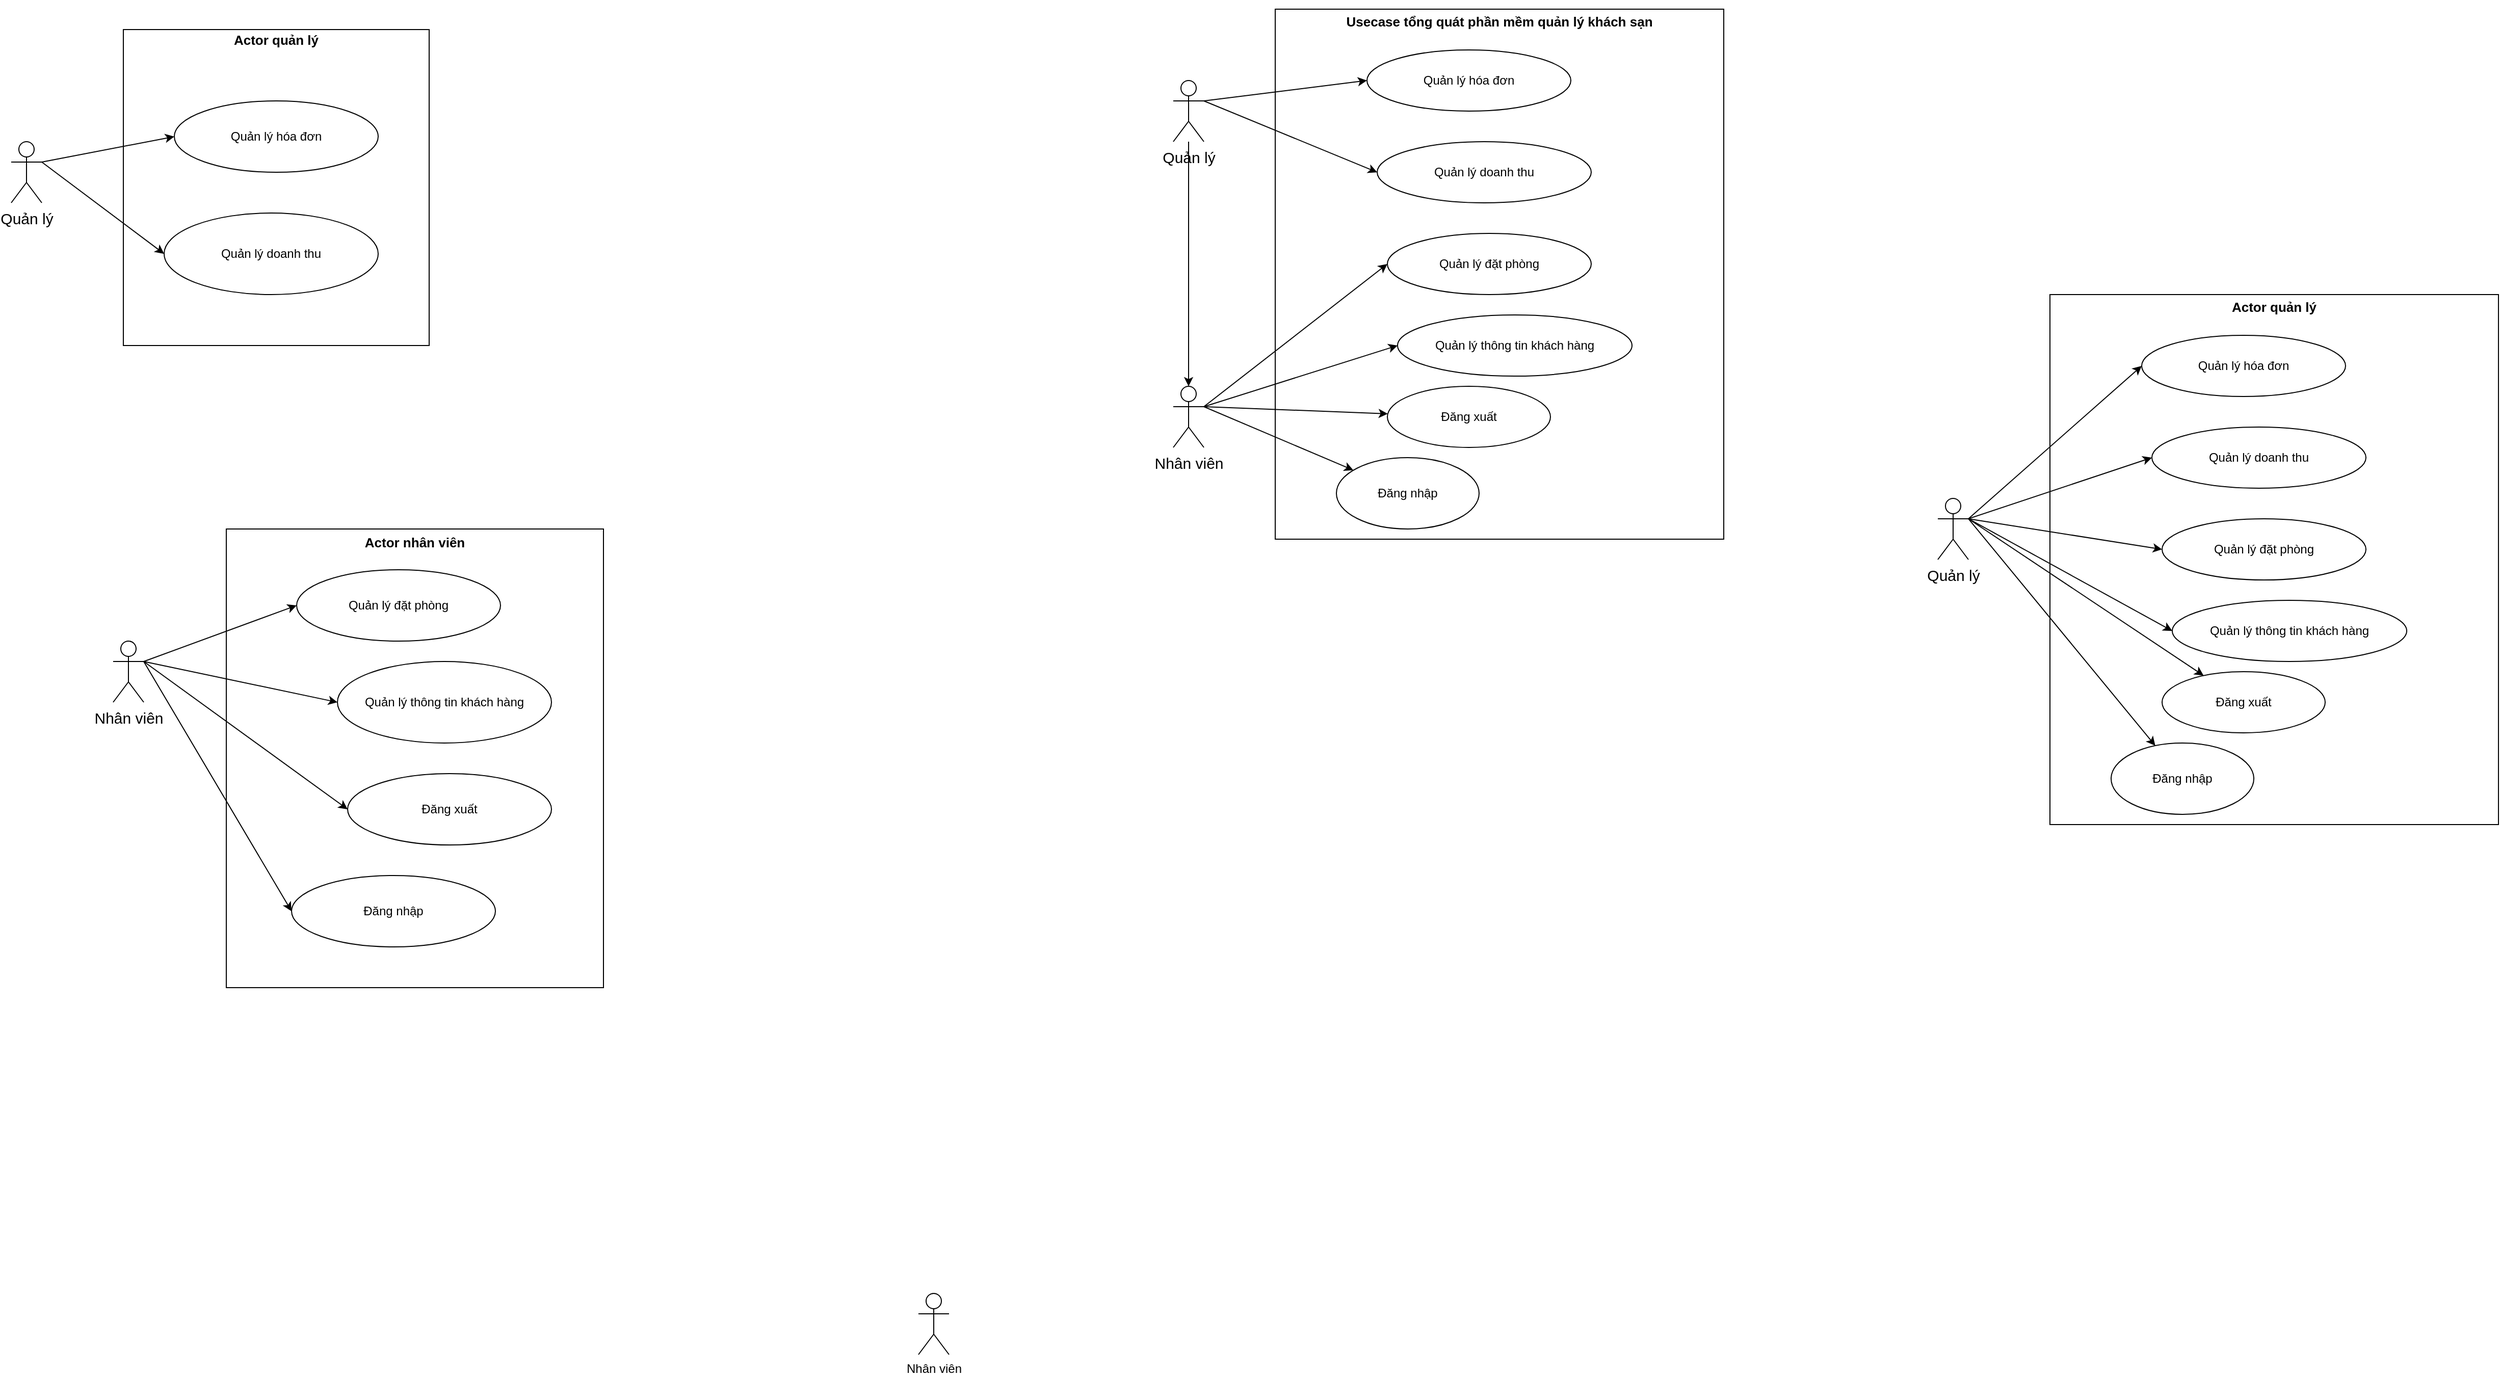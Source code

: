 <mxfile version="28.1.2">
  <diagram name="Page-1" id="VpdlwSJxh2RRlh5GWPK2">
    <mxGraphModel dx="5064" dy="2900" grid="1" gridSize="10" guides="1" tooltips="1" connect="1" arrows="1" fold="1" page="1" pageScale="1" pageWidth="850" pageHeight="1100" math="0" shadow="0">
      <root>
        <mxCell id="0" />
        <mxCell id="1" parent="0" />
        <mxCell id="nNNA26ouB6ZM9N3QlCfT-21" value="" style="group" parent="1" vertex="1" connectable="0">
          <mxGeometry x="-3060" y="-2100" width="540" height="520" as="geometry" />
        </mxCell>
        <mxCell id="nNNA26ouB6ZM9N3QlCfT-1" value="&lt;p style=&quot;text-align: left;&quot;&gt;&lt;b&gt;Usecase tổng quát phần mềm quản lý khách sạn&lt;/b&gt;&lt;/p&gt;&lt;div&gt;&lt;br&gt;&lt;/div&gt;" style="rounded=0;whiteSpace=wrap;html=1;direction=south;spacingBottom=480;fontSize=13;" parent="nNNA26ouB6ZM9N3QlCfT-21" vertex="1">
          <mxGeometry x="100" width="440" height="520" as="geometry" />
        </mxCell>
        <mxCell id="nNNA26ouB6ZM9N3QlCfT-4" value="" style="edgeStyle=orthogonalEdgeStyle;rounded=0;orthogonalLoop=1;jettySize=auto;html=1;" parent="nNNA26ouB6ZM9N3QlCfT-21" source="nNNA26ouB6ZM9N3QlCfT-2" target="nNNA26ouB6ZM9N3QlCfT-3" edge="1">
          <mxGeometry relative="1" as="geometry" />
        </mxCell>
        <mxCell id="nNNA26ouB6ZM9N3QlCfT-2" value="&lt;font style=&quot;font-size: 15px;&quot;&gt;Quản lý&lt;/font&gt;" style="shape=umlActor;verticalLabelPosition=bottom;verticalAlign=top;html=1;outlineConnect=0;" parent="nNNA26ouB6ZM9N3QlCfT-21" vertex="1">
          <mxGeometry y="70" width="30" height="60" as="geometry" />
        </mxCell>
        <mxCell id="nNNA26ouB6ZM9N3QlCfT-3" value="&lt;font style=&quot;font-size: 15px;&quot;&gt;Nhân viên&lt;/font&gt;" style="shape=umlActor;verticalLabelPosition=bottom;verticalAlign=top;html=1;outlineConnect=0;" parent="nNNA26ouB6ZM9N3QlCfT-21" vertex="1">
          <mxGeometry y="370" width="30" height="60" as="geometry" />
        </mxCell>
        <mxCell id="nNNA26ouB6ZM9N3QlCfT-5" value="Đăng nhập" style="ellipse;whiteSpace=wrap;html=1;" parent="nNNA26ouB6ZM9N3QlCfT-21" vertex="1">
          <mxGeometry x="160" y="440" width="140" height="70" as="geometry" />
        </mxCell>
        <mxCell id="nNNA26ouB6ZM9N3QlCfT-6" value="Đăng xuất" style="ellipse;whiteSpace=wrap;html=1;" parent="nNNA26ouB6ZM9N3QlCfT-21" vertex="1">
          <mxGeometry x="210" y="370" width="160" height="60" as="geometry" />
        </mxCell>
        <mxCell id="nNNA26ouB6ZM9N3QlCfT-10" value="Quản lý đặt phòng" style="ellipse;whiteSpace=wrap;html=1;" parent="nNNA26ouB6ZM9N3QlCfT-21" vertex="1">
          <mxGeometry x="210" y="220" width="200" height="60" as="geometry" />
        </mxCell>
        <mxCell id="nNNA26ouB6ZM9N3QlCfT-11" value="Quản lý hóa đơn" style="ellipse;whiteSpace=wrap;html=1;" parent="nNNA26ouB6ZM9N3QlCfT-21" vertex="1">
          <mxGeometry x="190" y="40" width="200" height="60" as="geometry" />
        </mxCell>
        <mxCell id="nNNA26ouB6ZM9N3QlCfT-13" value="Quản lý doanh thu" style="ellipse;whiteSpace=wrap;html=1;" parent="nNNA26ouB6ZM9N3QlCfT-21" vertex="1">
          <mxGeometry x="200" y="130" width="210" height="60" as="geometry" />
        </mxCell>
        <mxCell id="nNNA26ouB6ZM9N3QlCfT-14" value="Quản lý thông tin khách hàng" style="ellipse;whiteSpace=wrap;html=1;" parent="nNNA26ouB6ZM9N3QlCfT-21" vertex="1">
          <mxGeometry x="220" y="300" width="230" height="60" as="geometry" />
        </mxCell>
        <mxCell id="nNNA26ouB6ZM9N3QlCfT-15" value="" style="endArrow=classic;html=1;rounded=0;entryX=0;entryY=0.5;entryDx=0;entryDy=0;exitX=1;exitY=0.333;exitDx=0;exitDy=0;exitPerimeter=0;" parent="nNNA26ouB6ZM9N3QlCfT-21" source="nNNA26ouB6ZM9N3QlCfT-2" target="nNNA26ouB6ZM9N3QlCfT-11" edge="1">
          <mxGeometry width="50" height="50" relative="1" as="geometry">
            <mxPoint x="30" y="130" as="sourcePoint" />
            <mxPoint x="90" y="80" as="targetPoint" />
          </mxGeometry>
        </mxCell>
        <mxCell id="nNNA26ouB6ZM9N3QlCfT-16" value="" style="endArrow=classic;html=1;rounded=0;exitX=1;exitY=0.333;exitDx=0;exitDy=0;exitPerimeter=0;" parent="nNNA26ouB6ZM9N3QlCfT-21" source="nNNA26ouB6ZM9N3QlCfT-3" target="nNNA26ouB6ZM9N3QlCfT-5" edge="1">
          <mxGeometry width="50" height="50" relative="1" as="geometry">
            <mxPoint x="20" y="420" as="sourcePoint" />
            <mxPoint x="80" y="340" as="targetPoint" />
          </mxGeometry>
        </mxCell>
        <mxCell id="nNNA26ouB6ZM9N3QlCfT-17" value="" style="endArrow=classic;html=1;rounded=0;exitX=1;exitY=0.333;exitDx=0;exitDy=0;exitPerimeter=0;" parent="nNNA26ouB6ZM9N3QlCfT-21" source="nNNA26ouB6ZM9N3QlCfT-3" target="nNNA26ouB6ZM9N3QlCfT-6" edge="1">
          <mxGeometry width="50" height="50" relative="1" as="geometry">
            <mxPoint x="40" y="390" as="sourcePoint" />
            <mxPoint x="182" y="454" as="targetPoint" />
          </mxGeometry>
        </mxCell>
        <mxCell id="nNNA26ouB6ZM9N3QlCfT-18" value="" style="endArrow=classic;html=1;rounded=0;entryX=0;entryY=0.5;entryDx=0;entryDy=0;" parent="nNNA26ouB6ZM9N3QlCfT-21" target="nNNA26ouB6ZM9N3QlCfT-14" edge="1">
          <mxGeometry width="50" height="50" relative="1" as="geometry">
            <mxPoint x="30" y="390" as="sourcePoint" />
            <mxPoint x="230" y="377" as="targetPoint" />
          </mxGeometry>
        </mxCell>
        <mxCell id="nNNA26ouB6ZM9N3QlCfT-19" value="" style="endArrow=classic;html=1;rounded=0;entryX=0;entryY=0.5;entryDx=0;entryDy=0;" parent="nNNA26ouB6ZM9N3QlCfT-21" target="nNNA26ouB6ZM9N3QlCfT-10" edge="1">
          <mxGeometry width="50" height="50" relative="1" as="geometry">
            <mxPoint x="30" y="390" as="sourcePoint" />
            <mxPoint x="240" y="397" as="targetPoint" />
          </mxGeometry>
        </mxCell>
        <mxCell id="nNNA26ouB6ZM9N3QlCfT-20" value="" style="endArrow=classic;html=1;rounded=0;entryX=0;entryY=0.5;entryDx=0;entryDy=0;exitX=1;exitY=0.333;exitDx=0;exitDy=0;exitPerimeter=0;" parent="nNNA26ouB6ZM9N3QlCfT-21" source="nNNA26ouB6ZM9N3QlCfT-2" target="nNNA26ouB6ZM9N3QlCfT-13" edge="1">
          <mxGeometry width="50" height="50" relative="1" as="geometry">
            <mxPoint x="170" y="180" as="sourcePoint" />
            <mxPoint x="330" y="120" as="targetPoint" />
          </mxGeometry>
        </mxCell>
        <mxCell id="nNNA26ouB6ZM9N3QlCfT-33" value="" style="group" parent="1" vertex="1" connectable="0">
          <mxGeometry x="-4200" y="-2080" width="410" height="310" as="geometry" />
        </mxCell>
        <mxCell id="nNNA26ouB6ZM9N3QlCfT-22" value="&lt;font style=&quot;font-size: 15px;&quot;&gt;Quản lý&lt;/font&gt;" style="shape=umlActor;verticalLabelPosition=bottom;verticalAlign=top;html=1;outlineConnect=0;" parent="nNNA26ouB6ZM9N3QlCfT-33" vertex="1">
          <mxGeometry y="110" width="30" height="60" as="geometry" />
        </mxCell>
        <mxCell id="nNNA26ouB6ZM9N3QlCfT-27" value="&lt;font style=&quot;font-size: 13px;&quot;&gt;&lt;b&gt;Actor quản lý&lt;/b&gt;&lt;/font&gt;" style="rounded=0;whiteSpace=wrap;html=1;direction=south;spacingBottom=290;" parent="nNNA26ouB6ZM9N3QlCfT-33" vertex="1">
          <mxGeometry x="110" width="300" height="310" as="geometry" />
        </mxCell>
        <mxCell id="nNNA26ouB6ZM9N3QlCfT-28" value="Quản lý hóa đơn" style="ellipse;whiteSpace=wrap;html=1;" parent="nNNA26ouB6ZM9N3QlCfT-33" vertex="1">
          <mxGeometry x="160" y="70" width="200" height="70" as="geometry" />
        </mxCell>
        <mxCell id="nNNA26ouB6ZM9N3QlCfT-29" value="Quản lý doanh thu" style="ellipse;whiteSpace=wrap;html=1;" parent="nNNA26ouB6ZM9N3QlCfT-33" vertex="1">
          <mxGeometry x="150" y="180" width="210" height="80" as="geometry" />
        </mxCell>
        <mxCell id="nNNA26ouB6ZM9N3QlCfT-31" value="" style="endArrow=classic;html=1;rounded=0;entryX=0;entryY=0.5;entryDx=0;entryDy=0;" parent="nNNA26ouB6ZM9N3QlCfT-33" target="nNNA26ouB6ZM9N3QlCfT-28" edge="1">
          <mxGeometry width="50" height="50" relative="1" as="geometry">
            <mxPoint x="30" y="130" as="sourcePoint" />
            <mxPoint x="80" y="80" as="targetPoint" />
          </mxGeometry>
        </mxCell>
        <mxCell id="nNNA26ouB6ZM9N3QlCfT-32" value="" style="endArrow=classic;html=1;rounded=0;exitX=1;exitY=0.333;exitDx=0;exitDy=0;exitPerimeter=0;entryX=0;entryY=0.5;entryDx=0;entryDy=0;" parent="nNNA26ouB6ZM9N3QlCfT-33" source="nNNA26ouB6ZM9N3QlCfT-22" target="nNNA26ouB6ZM9N3QlCfT-29" edge="1">
          <mxGeometry width="50" height="50" relative="1" as="geometry">
            <mxPoint x="140" y="240" as="sourcePoint" />
            <mxPoint x="190" y="190" as="targetPoint" />
          </mxGeometry>
        </mxCell>
        <mxCell id="nNNA26ouB6ZM9N3QlCfT-47" value="" style="group" parent="1" vertex="1" connectable="0">
          <mxGeometry x="-4100" y="-1590" width="480" height="450" as="geometry" />
        </mxCell>
        <mxCell id="nNNA26ouB6ZM9N3QlCfT-34" value="" style="group" parent="nNNA26ouB6ZM9N3QlCfT-47" vertex="1" connectable="0">
          <mxGeometry width="480" height="450" as="geometry" />
        </mxCell>
        <mxCell id="nNNA26ouB6ZM9N3QlCfT-35" value="&lt;span style=&quot;font-size: 15px;&quot;&gt;Nhân viên&lt;/span&gt;" style="shape=umlActor;verticalLabelPosition=bottom;verticalAlign=top;html=1;outlineConnect=0;" parent="nNNA26ouB6ZM9N3QlCfT-34" vertex="1">
          <mxGeometry y="110" width="30" height="60" as="geometry" />
        </mxCell>
        <mxCell id="nNNA26ouB6ZM9N3QlCfT-36" value="&lt;font style=&quot;font-size: 13px;&quot;&gt;&lt;b&gt;Actor nhân viên&lt;/b&gt;&lt;/font&gt;" style="rounded=0;whiteSpace=wrap;html=1;direction=south;spacingBottom=425;" parent="nNNA26ouB6ZM9N3QlCfT-34" vertex="1">
          <mxGeometry x="111" width="370" height="450" as="geometry" />
        </mxCell>
        <mxCell id="nNNA26ouB6ZM9N3QlCfT-37" value="Quản lý đặt phòng" style="ellipse;whiteSpace=wrap;html=1;" parent="nNNA26ouB6ZM9N3QlCfT-34" vertex="1">
          <mxGeometry x="180" y="40" width="200" height="70" as="geometry" />
        </mxCell>
        <mxCell id="nNNA26ouB6ZM9N3QlCfT-38" value="Quản lý thông tin khách hàng" style="ellipse;whiteSpace=wrap;html=1;" parent="nNNA26ouB6ZM9N3QlCfT-34" vertex="1">
          <mxGeometry x="220" y="130" width="210" height="80" as="geometry" />
        </mxCell>
        <mxCell id="nNNA26ouB6ZM9N3QlCfT-39" value="" style="endArrow=classic;html=1;rounded=0;entryX=0;entryY=0.5;entryDx=0;entryDy=0;" parent="nNNA26ouB6ZM9N3QlCfT-34" target="nNNA26ouB6ZM9N3QlCfT-37" edge="1">
          <mxGeometry width="50" height="50" relative="1" as="geometry">
            <mxPoint x="30" y="130" as="sourcePoint" />
            <mxPoint x="80" y="80" as="targetPoint" />
          </mxGeometry>
        </mxCell>
        <mxCell id="nNNA26ouB6ZM9N3QlCfT-40" value="" style="endArrow=classic;html=1;rounded=0;exitX=1;exitY=0.333;exitDx=0;exitDy=0;exitPerimeter=0;entryX=0;entryY=0.5;entryDx=0;entryDy=0;" parent="nNNA26ouB6ZM9N3QlCfT-34" source="nNNA26ouB6ZM9N3QlCfT-35" target="nNNA26ouB6ZM9N3QlCfT-38" edge="1">
          <mxGeometry width="50" height="50" relative="1" as="geometry">
            <mxPoint x="140" y="240" as="sourcePoint" />
            <mxPoint x="190" y="190" as="targetPoint" />
          </mxGeometry>
        </mxCell>
        <mxCell id="nNNA26ouB6ZM9N3QlCfT-41" value="Đăng xuất" style="ellipse;whiteSpace=wrap;html=1;" parent="nNNA26ouB6ZM9N3QlCfT-34" vertex="1">
          <mxGeometry x="230" y="240" width="200" height="70" as="geometry" />
        </mxCell>
        <mxCell id="nNNA26ouB6ZM9N3QlCfT-42" value="Đăng nhập" style="ellipse;whiteSpace=wrap;html=1;" parent="nNNA26ouB6ZM9N3QlCfT-34" vertex="1">
          <mxGeometry x="175" y="340" width="200" height="70" as="geometry" />
        </mxCell>
        <mxCell id="nNNA26ouB6ZM9N3QlCfT-46" value="" style="endArrow=classic;html=1;rounded=0;entryX=0;entryY=0.5;entryDx=0;entryDy=0;exitX=1;exitY=0.333;exitDx=0;exitDy=0;exitPerimeter=0;" parent="nNNA26ouB6ZM9N3QlCfT-34" source="nNNA26ouB6ZM9N3QlCfT-35" target="nNNA26ouB6ZM9N3QlCfT-42" edge="1">
          <mxGeometry width="50" height="50" relative="1" as="geometry">
            <mxPoint x="140" y="220" as="sourcePoint" />
            <mxPoint x="340" y="365" as="targetPoint" />
          </mxGeometry>
        </mxCell>
        <mxCell id="nNNA26ouB6ZM9N3QlCfT-45" value="" style="endArrow=classic;html=1;rounded=0;entryX=0;entryY=0.5;entryDx=0;entryDy=0;" parent="nNNA26ouB6ZM9N3QlCfT-47" target="nNNA26ouB6ZM9N3QlCfT-41" edge="1">
          <mxGeometry width="50" height="50" relative="1" as="geometry">
            <mxPoint x="30" y="130" as="sourcePoint" />
            <mxPoint x="280" y="200" as="targetPoint" />
          </mxGeometry>
        </mxCell>
        <mxCell id="nNNA26ouB6ZM9N3QlCfT-79" value="" style="group" parent="1" vertex="1" connectable="0">
          <mxGeometry x="-2310" y="-1820" width="550" height="520" as="geometry" />
        </mxCell>
        <mxCell id="nNNA26ouB6ZM9N3QlCfT-63" value="&lt;p style=&quot;text-align: left;&quot;&gt;&lt;b&gt;Actor quản lý&lt;/b&gt;&lt;/p&gt;&lt;div&gt;&lt;br&gt;&lt;/div&gt;" style="rounded=0;whiteSpace=wrap;html=1;direction=south;spacingBottom=480;fontSize=13;" parent="nNNA26ouB6ZM9N3QlCfT-79" vertex="1">
          <mxGeometry x="110" width="440" height="520" as="geometry" />
        </mxCell>
        <mxCell id="nNNA26ouB6ZM9N3QlCfT-65" value="&lt;font style=&quot;font-size: 15px;&quot;&gt;Quản lý&lt;/font&gt;" style="shape=umlActor;verticalLabelPosition=bottom;verticalAlign=top;html=1;outlineConnect=0;" parent="nNNA26ouB6ZM9N3QlCfT-79" vertex="1">
          <mxGeometry y="200" width="30" height="60" as="geometry" />
        </mxCell>
        <mxCell id="nNNA26ouB6ZM9N3QlCfT-67" value="Đăng nhập" style="ellipse;whiteSpace=wrap;html=1;" parent="nNNA26ouB6ZM9N3QlCfT-79" vertex="1">
          <mxGeometry x="170" y="440" width="140" height="70" as="geometry" />
        </mxCell>
        <mxCell id="nNNA26ouB6ZM9N3QlCfT-68" value="Đăng xuất" style="ellipse;whiteSpace=wrap;html=1;" parent="nNNA26ouB6ZM9N3QlCfT-79" vertex="1">
          <mxGeometry x="220" y="370" width="160" height="60" as="geometry" />
        </mxCell>
        <mxCell id="nNNA26ouB6ZM9N3QlCfT-69" value="Quản lý đặt phòng" style="ellipse;whiteSpace=wrap;html=1;" parent="nNNA26ouB6ZM9N3QlCfT-79" vertex="1">
          <mxGeometry x="220" y="220" width="200" height="60" as="geometry" />
        </mxCell>
        <mxCell id="nNNA26ouB6ZM9N3QlCfT-70" value="Quản lý hóa đơn" style="ellipse;whiteSpace=wrap;html=1;" parent="nNNA26ouB6ZM9N3QlCfT-79" vertex="1">
          <mxGeometry x="200" y="40" width="200" height="60" as="geometry" />
        </mxCell>
        <mxCell id="nNNA26ouB6ZM9N3QlCfT-71" value="Quản lý doanh thu" style="ellipse;whiteSpace=wrap;html=1;" parent="nNNA26ouB6ZM9N3QlCfT-79" vertex="1">
          <mxGeometry x="210" y="130" width="210" height="60" as="geometry" />
        </mxCell>
        <mxCell id="nNNA26ouB6ZM9N3QlCfT-72" value="Quản lý thông tin khách hàng" style="ellipse;whiteSpace=wrap;html=1;" parent="nNNA26ouB6ZM9N3QlCfT-79" vertex="1">
          <mxGeometry x="230" y="300" width="230" height="60" as="geometry" />
        </mxCell>
        <mxCell id="nNNA26ouB6ZM9N3QlCfT-73" value="" style="endArrow=classic;html=1;rounded=0;entryX=0;entryY=0.5;entryDx=0;entryDy=0;exitX=1;exitY=0.333;exitDx=0;exitDy=0;exitPerimeter=0;" parent="nNNA26ouB6ZM9N3QlCfT-79" source="nNNA26ouB6ZM9N3QlCfT-65" target="nNNA26ouB6ZM9N3QlCfT-70" edge="1">
          <mxGeometry width="50" height="50" relative="1" as="geometry">
            <mxPoint x="40" y="130" as="sourcePoint" />
            <mxPoint x="100" y="80" as="targetPoint" />
          </mxGeometry>
        </mxCell>
        <mxCell id="nNNA26ouB6ZM9N3QlCfT-74" value="" style="endArrow=classic;html=1;rounded=0;exitX=1;exitY=0.333;exitDx=0;exitDy=0;exitPerimeter=0;" parent="nNNA26ouB6ZM9N3QlCfT-79" source="nNNA26ouB6ZM9N3QlCfT-65" target="nNNA26ouB6ZM9N3QlCfT-67" edge="1">
          <mxGeometry width="50" height="50" relative="1" as="geometry">
            <mxPoint x="40" y="390" as="sourcePoint" />
            <mxPoint x="90" y="340" as="targetPoint" />
          </mxGeometry>
        </mxCell>
        <mxCell id="nNNA26ouB6ZM9N3QlCfT-75" value="" style="endArrow=classic;html=1;rounded=0;exitX=1;exitY=0.333;exitDx=0;exitDy=0;exitPerimeter=0;" parent="nNNA26ouB6ZM9N3QlCfT-79" source="nNNA26ouB6ZM9N3QlCfT-65" target="nNNA26ouB6ZM9N3QlCfT-68" edge="1">
          <mxGeometry width="50" height="50" relative="1" as="geometry">
            <mxPoint x="40" y="390.0" as="sourcePoint" />
            <mxPoint x="192" y="454" as="targetPoint" />
          </mxGeometry>
        </mxCell>
        <mxCell id="nNNA26ouB6ZM9N3QlCfT-76" value="" style="endArrow=classic;html=1;rounded=0;entryX=0;entryY=0.5;entryDx=0;entryDy=0;exitX=1;exitY=0.333;exitDx=0;exitDy=0;exitPerimeter=0;" parent="nNNA26ouB6ZM9N3QlCfT-79" source="nNNA26ouB6ZM9N3QlCfT-65" target="nNNA26ouB6ZM9N3QlCfT-72" edge="1">
          <mxGeometry width="50" height="50" relative="1" as="geometry">
            <mxPoint x="40" y="390" as="sourcePoint" />
            <mxPoint x="240" y="377" as="targetPoint" />
          </mxGeometry>
        </mxCell>
        <mxCell id="nNNA26ouB6ZM9N3QlCfT-77" value="" style="endArrow=classic;html=1;rounded=0;entryX=0;entryY=0.5;entryDx=0;entryDy=0;exitX=1;exitY=0.333;exitDx=0;exitDy=0;exitPerimeter=0;" parent="nNNA26ouB6ZM9N3QlCfT-79" source="nNNA26ouB6ZM9N3QlCfT-65" target="nNNA26ouB6ZM9N3QlCfT-69" edge="1">
          <mxGeometry width="50" height="50" relative="1" as="geometry">
            <mxPoint x="40" y="390" as="sourcePoint" />
            <mxPoint x="250" y="397" as="targetPoint" />
          </mxGeometry>
        </mxCell>
        <mxCell id="nNNA26ouB6ZM9N3QlCfT-78" value="" style="endArrow=classic;html=1;rounded=0;entryX=0;entryY=0.5;entryDx=0;entryDy=0;exitX=1;exitY=0.333;exitDx=0;exitDy=0;exitPerimeter=0;" parent="nNNA26ouB6ZM9N3QlCfT-79" source="nNNA26ouB6ZM9N3QlCfT-65" target="nNNA26ouB6ZM9N3QlCfT-71" edge="1">
          <mxGeometry width="50" height="50" relative="1" as="geometry">
            <mxPoint x="180" y="180" as="sourcePoint" />
            <mxPoint x="340" y="120" as="targetPoint" />
          </mxGeometry>
        </mxCell>
        <mxCell id="unIUUAUUVCf3vJFAznvk-1" value="Nhân viên" style="shape=umlActor;verticalLabelPosition=bottom;verticalAlign=top;html=1;outlineConnect=0;" vertex="1" parent="1">
          <mxGeometry x="-3310" y="-840" width="30" height="60" as="geometry" />
        </mxCell>
      </root>
    </mxGraphModel>
  </diagram>
</mxfile>
